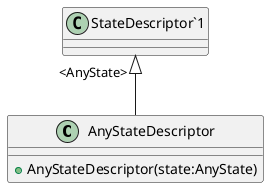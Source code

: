 @startuml
class AnyStateDescriptor {
    + AnyStateDescriptor(state:AnyState)
}
"StateDescriptor`1" "<AnyState>" <|-- AnyStateDescriptor
@enduml
